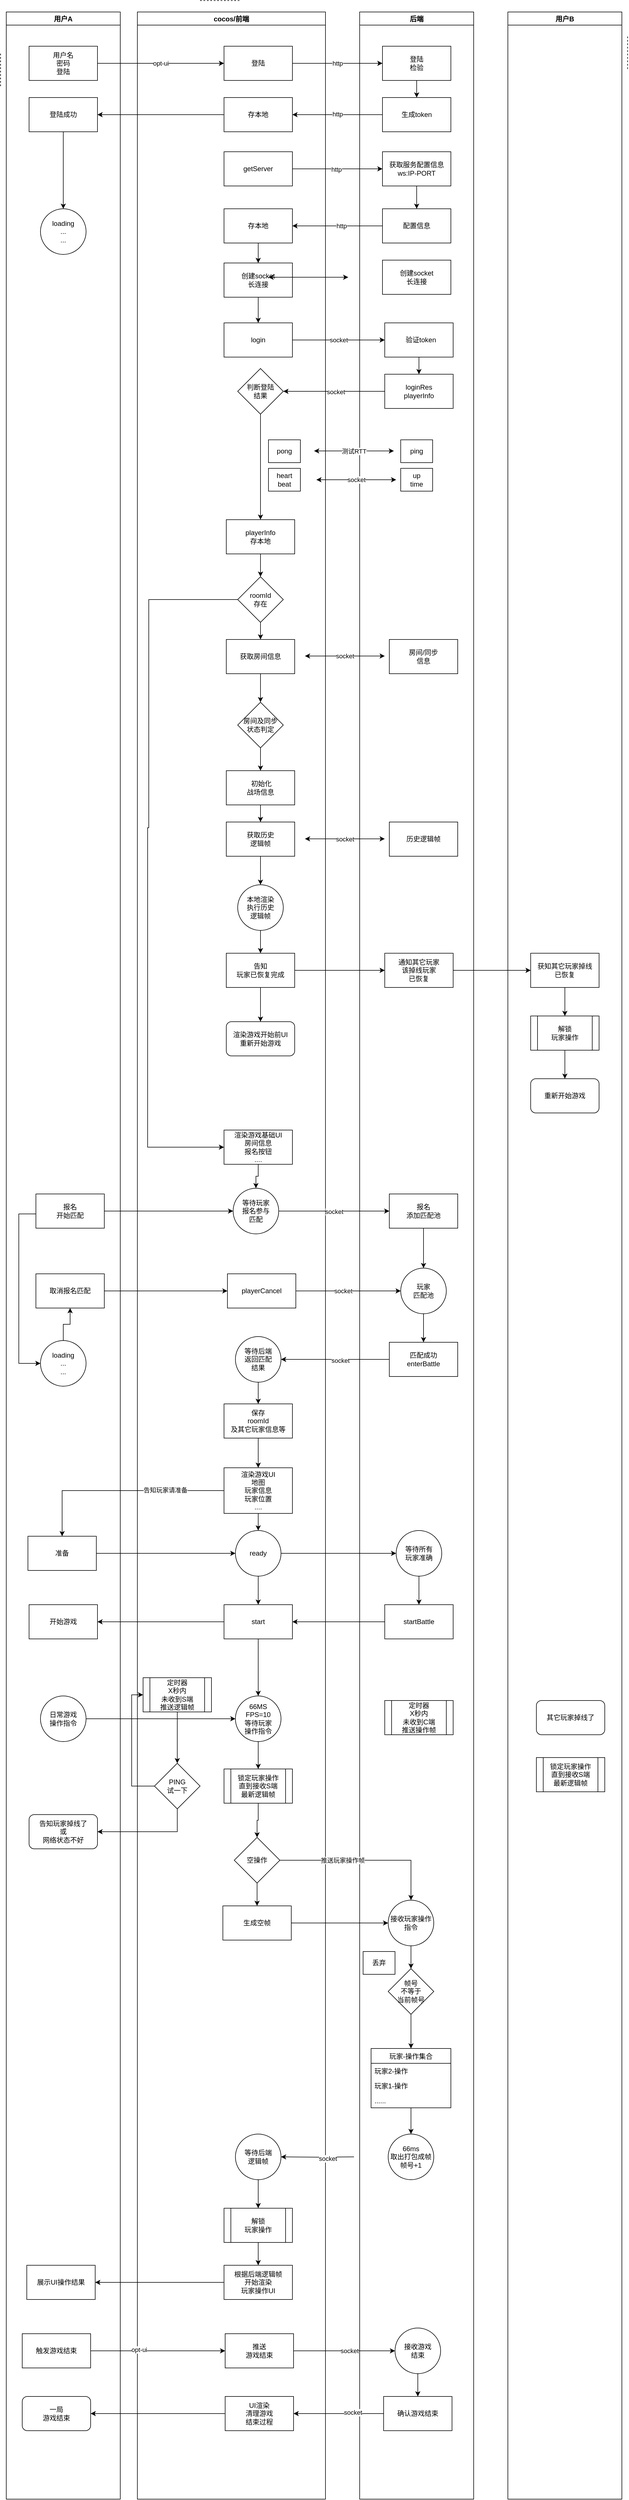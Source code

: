 <mxfile version="14.7.0" type="github">
  <diagram id="8QU5NE9KTFitOdIOCqZJ" name="Page-1">
    <mxGraphModel dx="1426" dy="704" grid="1" gridSize="10" guides="1" tooltips="1" connect="1" arrows="1" fold="1" page="1" pageScale="1" pageWidth="827" pageHeight="1169" math="0" shadow="0">
      <root>
        <mxCell id="0" />
        <mxCell id="1" parent="0" />
        <mxCell id="fGajkBScvO4oU9Z-KqmK-1" value="用户A" style="swimlane;" parent="1" vertex="1">
          <mxGeometry x="90" y="60" width="200" height="4360" as="geometry" />
        </mxCell>
        <mxCell id="fGajkBScvO4oU9Z-KqmK-4" value="用户名&lt;br&gt;密码&lt;br&gt;登陆" style="rounded=0;whiteSpace=wrap;html=1;" parent="fGajkBScvO4oU9Z-KqmK-1" vertex="1">
          <mxGeometry x="40" y="60" width="120" height="60" as="geometry" />
        </mxCell>
        <mxCell id="fGajkBScvO4oU9Z-KqmK-60" style="edgeStyle=orthogonalEdgeStyle;rounded=0;orthogonalLoop=1;jettySize=auto;html=1;entryX=0.5;entryY=0;entryDx=0;entryDy=0;" parent="fGajkBScvO4oU9Z-KqmK-1" source="fGajkBScvO4oU9Z-KqmK-13" target="fGajkBScvO4oU9Z-KqmK-59" edge="1">
          <mxGeometry relative="1" as="geometry" />
        </mxCell>
        <mxCell id="fGajkBScvO4oU9Z-KqmK-13" value="登陆成功" style="rounded=0;whiteSpace=wrap;html=1;" parent="fGajkBScvO4oU9Z-KqmK-1" vertex="1">
          <mxGeometry x="40" y="150" width="120" height="60" as="geometry" />
        </mxCell>
        <mxCell id="-j769H0zRMGYNG9kzOUK-44" style="edgeStyle=orthogonalEdgeStyle;rounded=0;orthogonalLoop=1;jettySize=auto;html=1;" parent="fGajkBScvO4oU9Z-KqmK-1" source="fGajkBScvO4oU9Z-KqmK-32" target="-j769H0zRMGYNG9kzOUK-43" edge="1">
          <mxGeometry relative="1" as="geometry">
            <Array as="points">
              <mxPoint x="22" y="2107" />
              <mxPoint x="22" y="2369" />
            </Array>
          </mxGeometry>
        </mxCell>
        <mxCell id="fGajkBScvO4oU9Z-KqmK-32" value="报名&lt;br&gt;开始匹配" style="rounded=0;whiteSpace=wrap;html=1;" parent="fGajkBScvO4oU9Z-KqmK-1" vertex="1">
          <mxGeometry x="52" y="2072" width="120" height="60" as="geometry" />
        </mxCell>
        <mxCell id="fGajkBScvO4oU9Z-KqmK-43" value="日常游戏&lt;br&gt;操作指令" style="ellipse;whiteSpace=wrap;html=1;aspect=fixed;" parent="fGajkBScvO4oU9Z-KqmK-1" vertex="1">
          <mxGeometry x="60" y="2952" width="80" height="80" as="geometry" />
        </mxCell>
        <mxCell id="fGajkBScvO4oU9Z-KqmK-50" value="触发游戏结束" style="rounded=0;whiteSpace=wrap;html=1;" parent="fGajkBScvO4oU9Z-KqmK-1" vertex="1">
          <mxGeometry x="28" y="4070" width="120" height="60" as="geometry" />
        </mxCell>
        <mxCell id="fGajkBScvO4oU9Z-KqmK-59" value="loading&lt;br&gt;...&lt;br&gt;..." style="ellipse;whiteSpace=wrap;html=1;aspect=fixed;" parent="fGajkBScvO4oU9Z-KqmK-1" vertex="1">
          <mxGeometry x="60" y="345" width="80" height="80" as="geometry" />
        </mxCell>
        <mxCell id="fGajkBScvO4oU9Z-KqmK-70" value="展示UI操作结果" style="rounded=0;whiteSpace=wrap;html=1;" parent="fGajkBScvO4oU9Z-KqmK-1" vertex="1">
          <mxGeometry x="36" y="3950" width="120" height="60" as="geometry" />
        </mxCell>
        <mxCell id="fGajkBScvO4oU9Z-KqmK-79" value="一局&lt;br&gt;游戏结束" style="rounded=1;whiteSpace=wrap;html=1;" parent="fGajkBScvO4oU9Z-KqmK-1" vertex="1">
          <mxGeometry x="28" y="4180" width="120" height="60" as="geometry" />
        </mxCell>
        <mxCell id="-j769H0zRMGYNG9kzOUK-33" value="取消报名匹配" style="rounded=0;whiteSpace=wrap;html=1;" parent="fGajkBScvO4oU9Z-KqmK-1" vertex="1">
          <mxGeometry x="52" y="2212" width="120" height="60" as="geometry" />
        </mxCell>
        <mxCell id="Sno_3FDuC9euJfznuB0p-22" style="edgeStyle=orthogonalEdgeStyle;rounded=0;orthogonalLoop=1;jettySize=auto;html=1;entryX=0.5;entryY=1;entryDx=0;entryDy=0;" edge="1" parent="fGajkBScvO4oU9Z-KqmK-1" source="-j769H0zRMGYNG9kzOUK-43" target="-j769H0zRMGYNG9kzOUK-33">
          <mxGeometry relative="1" as="geometry" />
        </mxCell>
        <mxCell id="-j769H0zRMGYNG9kzOUK-43" value="loading&lt;br&gt;...&lt;br&gt;..." style="ellipse;whiteSpace=wrap;html=1;aspect=fixed;" parent="fGajkBScvO4oU9Z-KqmK-1" vertex="1">
          <mxGeometry x="60" y="2329" width="80" height="80" as="geometry" />
        </mxCell>
        <mxCell id="Sno_3FDuC9euJfznuB0p-10" value="准备" style="rounded=0;whiteSpace=wrap;html=1;" vertex="1" parent="fGajkBScvO4oU9Z-KqmK-1">
          <mxGeometry x="38" y="2672" width="120" height="60" as="geometry" />
        </mxCell>
        <mxCell id="Sno_3FDuC9euJfznuB0p-14" value="开始游戏" style="rounded=0;whiteSpace=wrap;html=1;" vertex="1" parent="fGajkBScvO4oU9Z-KqmK-1">
          <mxGeometry x="40" y="2792" width="120" height="60" as="geometry" />
        </mxCell>
        <mxCell id="Sno_3FDuC9euJfznuB0p-61" value="告知玩家掉线了&lt;br&gt;或&lt;br&gt;网络状态不好" style="rounded=1;whiteSpace=wrap;html=1;" vertex="1" parent="fGajkBScvO4oU9Z-KqmK-1">
          <mxGeometry x="40" y="3160" width="120" height="60" as="geometry" />
        </mxCell>
        <mxCell id="fGajkBScvO4oU9Z-KqmK-2" value="cocos/前端" style="swimlane;" parent="1" vertex="1">
          <mxGeometry x="320" y="60" width="330" height="4360" as="geometry" />
        </mxCell>
        <mxCell id="fGajkBScvO4oU9Z-KqmK-5" value="登陆" style="rounded=0;whiteSpace=wrap;html=1;" parent="fGajkBScvO4oU9Z-KqmK-2" vertex="1">
          <mxGeometry x="152" y="60" width="120" height="60" as="geometry" />
        </mxCell>
        <mxCell id="fGajkBScvO4oU9Z-KqmK-11" value="存本地" style="rounded=0;whiteSpace=wrap;html=1;" parent="fGajkBScvO4oU9Z-KqmK-2" vertex="1">
          <mxGeometry x="152" y="150" width="120" height="60" as="geometry" />
        </mxCell>
        <mxCell id="fGajkBScvO4oU9Z-KqmK-15" value="getServer" style="rounded=0;whiteSpace=wrap;html=1;" parent="fGajkBScvO4oU9Z-KqmK-2" vertex="1">
          <mxGeometry x="152" y="245" width="120" height="60" as="geometry" />
        </mxCell>
        <mxCell id="-j769H0zRMGYNG9kzOUK-64" style="edgeStyle=orthogonalEdgeStyle;rounded=0;orthogonalLoop=1;jettySize=auto;html=1;" parent="fGajkBScvO4oU9Z-KqmK-2" source="fGajkBScvO4oU9Z-KqmK-18" target="-j769H0zRMGYNG9kzOUK-1" edge="1">
          <mxGeometry relative="1" as="geometry" />
        </mxCell>
        <mxCell id="fGajkBScvO4oU9Z-KqmK-18" value="存本地" style="rounded=0;whiteSpace=wrap;html=1;" parent="fGajkBScvO4oU9Z-KqmK-2" vertex="1">
          <mxGeometry x="152" y="345" width="120" height="60" as="geometry" />
        </mxCell>
        <mxCell id="fGajkBScvO4oU9Z-KqmK-22" value="login" style="rounded=0;whiteSpace=wrap;html=1;" parent="fGajkBScvO4oU9Z-KqmK-2" vertex="1">
          <mxGeometry x="152" y="545" width="120" height="60" as="geometry" />
        </mxCell>
        <mxCell id="-j769H0zRMGYNG9kzOUK-69" style="edgeStyle=orthogonalEdgeStyle;rounded=0;orthogonalLoop=1;jettySize=auto;html=1;entryX=0.5;entryY=0;entryDx=0;entryDy=0;" parent="fGajkBScvO4oU9Z-KqmK-2" source="fGajkBScvO4oU9Z-KqmK-24" target="-j769H0zRMGYNG9kzOUK-68" edge="1">
          <mxGeometry relative="1" as="geometry" />
        </mxCell>
        <mxCell id="fGajkBScvO4oU9Z-KqmK-24" value="渲染游戏基础UI&lt;br&gt;房间信息&lt;br&gt;报名按钮&lt;br&gt;...." style="rounded=0;whiteSpace=wrap;html=1;" parent="fGajkBScvO4oU9Z-KqmK-2" vertex="1">
          <mxGeometry x="152" y="1960" width="120" height="60" as="geometry" />
        </mxCell>
        <mxCell id="-j769H0zRMGYNG9kzOUK-72" style="edgeStyle=orthogonalEdgeStyle;rounded=0;orthogonalLoop=1;jettySize=auto;html=1;entryX=0.5;entryY=0;entryDx=0;entryDy=0;" parent="fGajkBScvO4oU9Z-KqmK-2" source="fGajkBScvO4oU9Z-KqmK-38" target="-j769H0zRMGYNG9kzOUK-71" edge="1">
          <mxGeometry relative="1" as="geometry" />
        </mxCell>
        <mxCell id="fGajkBScvO4oU9Z-KqmK-38" value="等待后端&lt;br&gt;返回匹配&lt;br&gt;结果" style="ellipse;whiteSpace=wrap;html=1;aspect=fixed;" parent="fGajkBScvO4oU9Z-KqmK-2" vertex="1">
          <mxGeometry x="172" y="2322" width="80" height="80" as="geometry" />
        </mxCell>
        <mxCell id="6pCZh5-W6IdHgqrbszZI-13" style="edgeStyle=orthogonalEdgeStyle;rounded=0;orthogonalLoop=1;jettySize=auto;html=1;entryX=0.5;entryY=0;entryDx=0;entryDy=0;" parent="fGajkBScvO4oU9Z-KqmK-2" source="fGajkBScvO4oU9Z-KqmK-40" target="6pCZh5-W6IdHgqrbszZI-3" edge="1">
          <mxGeometry relative="1" as="geometry" />
        </mxCell>
        <mxCell id="fGajkBScvO4oU9Z-KqmK-40" value="渲染游戏UI&lt;br&gt;地图&lt;br&gt;玩家信息&lt;br&gt;玩家位置&lt;br&gt;...." style="rounded=0;whiteSpace=wrap;html=1;" parent="fGajkBScvO4oU9Z-KqmK-2" vertex="1">
          <mxGeometry x="152" y="2552" width="120" height="80" as="geometry" />
        </mxCell>
        <mxCell id="Sno_3FDuC9euJfznuB0p-30" style="edgeStyle=orthogonalEdgeStyle;rounded=0;orthogonalLoop=1;jettySize=auto;html=1;entryX=0.5;entryY=0;entryDx=0;entryDy=0;" edge="1" parent="fGajkBScvO4oU9Z-KqmK-2" source="fGajkBScvO4oU9Z-KqmK-47" target="Sno_3FDuC9euJfznuB0p-29">
          <mxGeometry relative="1" as="geometry" />
        </mxCell>
        <mxCell id="fGajkBScvO4oU9Z-KqmK-47" value="等待后端&lt;br&gt;逻辑帧" style="ellipse;whiteSpace=wrap;html=1;aspect=fixed;" parent="fGajkBScvO4oU9Z-KqmK-2" vertex="1">
          <mxGeometry x="172" y="3720" width="80" height="80" as="geometry" />
        </mxCell>
        <mxCell id="fGajkBScvO4oU9Z-KqmK-49" value="根据后端逻辑帧&lt;br&gt;开始渲染&lt;br&gt;玩家操作UI" style="rounded=0;whiteSpace=wrap;html=1;" parent="fGajkBScvO4oU9Z-KqmK-2" vertex="1">
          <mxGeometry x="152" y="3950" width="120" height="60" as="geometry" />
        </mxCell>
        <mxCell id="fGajkBScvO4oU9Z-KqmK-55" value="UI渲染&lt;br&gt;清理游戏&lt;br&gt;结束过程" style="rounded=0;whiteSpace=wrap;html=1;" parent="fGajkBScvO4oU9Z-KqmK-2" vertex="1">
          <mxGeometry x="154" y="4180" width="120" height="60" as="geometry" />
        </mxCell>
        <mxCell id="fGajkBScvO4oU9Z-KqmK-74" value="推送&lt;br&gt;游戏结束" style="rounded=0;whiteSpace=wrap;html=1;" parent="fGajkBScvO4oU9Z-KqmK-2" vertex="1">
          <mxGeometry x="154" y="4070" width="120" height="60" as="geometry" />
        </mxCell>
        <mxCell id="-j769H0zRMGYNG9kzOUK-65" style="edgeStyle=orthogonalEdgeStyle;rounded=0;orthogonalLoop=1;jettySize=auto;html=1;entryX=0.5;entryY=0;entryDx=0;entryDy=0;" parent="fGajkBScvO4oU9Z-KqmK-2" source="-j769H0zRMGYNG9kzOUK-1" target="fGajkBScvO4oU9Z-KqmK-22" edge="1">
          <mxGeometry relative="1" as="geometry" />
        </mxCell>
        <mxCell id="-j769H0zRMGYNG9kzOUK-1" value="创建socket&lt;br&gt;长连接" style="rounded=0;whiteSpace=wrap;html=1;" parent="fGajkBScvO4oU9Z-KqmK-2" vertex="1">
          <mxGeometry x="152" y="440" width="120" height="60" as="geometry" />
        </mxCell>
        <mxCell id="W625Gkra-pkz5VeMZ-dp-4" style="edgeStyle=orthogonalEdgeStyle;rounded=0;orthogonalLoop=1;jettySize=auto;html=1;entryX=0.5;entryY=0;entryDx=0;entryDy=0;" parent="fGajkBScvO4oU9Z-KqmK-2" source="-j769H0zRMGYNG9kzOUK-16" target="W625Gkra-pkz5VeMZ-dp-1" edge="1">
          <mxGeometry relative="1" as="geometry" />
        </mxCell>
        <mxCell id="Sno_3FDuC9euJfznuB0p-6" style="edgeStyle=orthogonalEdgeStyle;rounded=0;orthogonalLoop=1;jettySize=auto;html=1;entryX=0;entryY=0.5;entryDx=0;entryDy=0;" edge="1" parent="fGajkBScvO4oU9Z-KqmK-2" source="-j769H0zRMGYNG9kzOUK-16" target="fGajkBScvO4oU9Z-KqmK-24">
          <mxGeometry relative="1" as="geometry">
            <Array as="points">
              <mxPoint x="20" y="1030" />
              <mxPoint x="20" y="1430" />
              <mxPoint x="18" y="1430" />
              <mxPoint x="18" y="1990" />
            </Array>
          </mxGeometry>
        </mxCell>
        <mxCell id="-j769H0zRMGYNG9kzOUK-16" value="roomId&lt;br&gt;存在" style="rhombus;whiteSpace=wrap;html=1;" parent="fGajkBScvO4oU9Z-KqmK-2" vertex="1">
          <mxGeometry x="176" y="990" width="80" height="80" as="geometry" />
        </mxCell>
        <mxCell id="-j769H0zRMGYNG9kzOUK-47" value="playerCancel" style="rounded=0;whiteSpace=wrap;html=1;" parent="fGajkBScvO4oU9Z-KqmK-2" vertex="1">
          <mxGeometry x="158" y="2212" width="120" height="60" as="geometry" />
        </mxCell>
        <mxCell id="Sno_3FDuC9euJfznuB0p-27" style="edgeStyle=orthogonalEdgeStyle;rounded=0;orthogonalLoop=1;jettySize=auto;html=1;" edge="1" parent="fGajkBScvO4oU9Z-KqmK-2" source="-j769H0zRMGYNG9kzOUK-57" target="Sno_3FDuC9euJfznuB0p-26">
          <mxGeometry relative="1" as="geometry" />
        </mxCell>
        <mxCell id="-j769H0zRMGYNG9kzOUK-57" value="66MS&lt;br&gt;FPS=10&lt;br&gt;等待玩家&lt;br&gt;操作指令" style="ellipse;whiteSpace=wrap;html=1;aspect=fixed;" parent="fGajkBScvO4oU9Z-KqmK-2" vertex="1">
          <mxGeometry x="172" y="2952" width="80" height="80" as="geometry" />
        </mxCell>
        <mxCell id="6pCZh5-W6IdHgqrbszZI-18" style="edgeStyle=orthogonalEdgeStyle;rounded=0;orthogonalLoop=1;jettySize=auto;html=1;entryX=0.5;entryY=0;entryDx=0;entryDy=0;" parent="fGajkBScvO4oU9Z-KqmK-2" source="-j769H0zRMGYNG9kzOUK-60" target="6pCZh5-W6IdHgqrbszZI-15" edge="1">
          <mxGeometry relative="1" as="geometry" />
        </mxCell>
        <mxCell id="-j769H0zRMGYNG9kzOUK-60" value="空操作" style="rhombus;whiteSpace=wrap;html=1;" parent="fGajkBScvO4oU9Z-KqmK-2" vertex="1">
          <mxGeometry x="170" y="3200" width="80" height="80" as="geometry" />
        </mxCell>
        <mxCell id="-j769H0zRMGYNG9kzOUK-68" value="等待玩家&lt;br&gt;报名参与&lt;br&gt;匹配" style="ellipse;whiteSpace=wrap;html=1;aspect=fixed;" parent="fGajkBScvO4oU9Z-KqmK-2" vertex="1">
          <mxGeometry x="168" y="2062" width="80" height="80" as="geometry" />
        </mxCell>
        <mxCell id="-j769H0zRMGYNG9kzOUK-73" style="edgeStyle=orthogonalEdgeStyle;rounded=0;orthogonalLoop=1;jettySize=auto;html=1;entryX=0.5;entryY=0;entryDx=0;entryDy=0;" parent="fGajkBScvO4oU9Z-KqmK-2" source="-j769H0zRMGYNG9kzOUK-71" target="fGajkBScvO4oU9Z-KqmK-40" edge="1">
          <mxGeometry relative="1" as="geometry" />
        </mxCell>
        <mxCell id="-j769H0zRMGYNG9kzOUK-71" value="保存&lt;br&gt;roomId&lt;br&gt;及其它玩家信息等" style="rounded=0;whiteSpace=wrap;html=1;" parent="fGajkBScvO4oU9Z-KqmK-2" vertex="1">
          <mxGeometry x="152" y="2440" width="120" height="60" as="geometry" />
        </mxCell>
        <mxCell id="-j769H0zRMGYNG9kzOUK-79" value="pong" style="rounded=0;whiteSpace=wrap;html=1;" parent="fGajkBScvO4oU9Z-KqmK-2" vertex="1">
          <mxGeometry x="230" y="750" width="56" height="40" as="geometry" />
        </mxCell>
        <mxCell id="6pCZh5-W6IdHgqrbszZI-12" style="edgeStyle=orthogonalEdgeStyle;rounded=0;orthogonalLoop=1;jettySize=auto;html=1;" parent="fGajkBScvO4oU9Z-KqmK-2" source="6pCZh5-W6IdHgqrbszZI-3" target="6pCZh5-W6IdHgqrbszZI-9" edge="1">
          <mxGeometry relative="1" as="geometry" />
        </mxCell>
        <mxCell id="6pCZh5-W6IdHgqrbszZI-3" value="ready" style="ellipse;whiteSpace=wrap;html=1;aspect=fixed;" parent="fGajkBScvO4oU9Z-KqmK-2" vertex="1">
          <mxGeometry x="172" y="2662" width="80" height="80" as="geometry" />
        </mxCell>
        <mxCell id="6pCZh5-W6IdHgqrbszZI-11" style="edgeStyle=orthogonalEdgeStyle;rounded=0;orthogonalLoop=1;jettySize=auto;html=1;" parent="fGajkBScvO4oU9Z-KqmK-2" source="6pCZh5-W6IdHgqrbszZI-9" target="-j769H0zRMGYNG9kzOUK-57" edge="1">
          <mxGeometry relative="1" as="geometry" />
        </mxCell>
        <mxCell id="6pCZh5-W6IdHgqrbszZI-9" value="start" style="rounded=0;whiteSpace=wrap;html=1;" parent="fGajkBScvO4oU9Z-KqmK-2" vertex="1">
          <mxGeometry x="152" y="2792" width="120" height="60" as="geometry" />
        </mxCell>
        <mxCell id="6pCZh5-W6IdHgqrbszZI-15" value="生成空帧" style="rounded=0;whiteSpace=wrap;html=1;" parent="fGajkBScvO4oU9Z-KqmK-2" vertex="1">
          <mxGeometry x="150" y="3320" width="120" height="60" as="geometry" />
        </mxCell>
        <mxCell id="1LP57BGd8HRHrdq-bNOX-1" value="heart&lt;br&gt;beat" style="rounded=0;whiteSpace=wrap;html=1;" parent="fGajkBScvO4oU9Z-KqmK-2" vertex="1">
          <mxGeometry x="230" y="800" width="56" height="40" as="geometry" />
        </mxCell>
        <mxCell id="1LP57BGd8HRHrdq-bNOX-9" style="edgeStyle=orthogonalEdgeStyle;rounded=0;orthogonalLoop=1;jettySize=auto;html=1;entryX=0.5;entryY=0;entryDx=0;entryDy=0;" parent="fGajkBScvO4oU9Z-KqmK-2" source="1LP57BGd8HRHrdq-bNOX-4" target="-j769H0zRMGYNG9kzOUK-16" edge="1">
          <mxGeometry relative="1" as="geometry" />
        </mxCell>
        <mxCell id="1LP57BGd8HRHrdq-bNOX-4" value="playerInfo&lt;br&gt;存本地" style="rounded=0;whiteSpace=wrap;html=1;" parent="fGajkBScvO4oU9Z-KqmK-2" vertex="1">
          <mxGeometry x="156" y="890" width="120" height="60" as="geometry" />
        </mxCell>
        <mxCell id="Sno_3FDuC9euJfznuB0p-8" style="edgeStyle=orthogonalEdgeStyle;rounded=0;orthogonalLoop=1;jettySize=auto;html=1;entryX=0.5;entryY=0;entryDx=0;entryDy=0;" edge="1" parent="fGajkBScvO4oU9Z-KqmK-2" source="W625Gkra-pkz5VeMZ-dp-1" target="Sno_3FDuC9euJfznuB0p-7">
          <mxGeometry relative="1" as="geometry" />
        </mxCell>
        <mxCell id="W625Gkra-pkz5VeMZ-dp-1" value="获取房间信息" style="rounded=0;whiteSpace=wrap;html=1;" parent="fGajkBScvO4oU9Z-KqmK-2" vertex="1">
          <mxGeometry x="156" y="1100" width="120" height="60" as="geometry" />
        </mxCell>
        <mxCell id="W625Gkra-pkz5VeMZ-dp-15" style="edgeStyle=orthogonalEdgeStyle;rounded=0;orthogonalLoop=1;jettySize=auto;html=1;entryX=0.5;entryY=0;entryDx=0;entryDy=0;" parent="fGajkBScvO4oU9Z-KqmK-2" source="W625Gkra-pkz5VeMZ-dp-3" target="W625Gkra-pkz5VeMZ-dp-5" edge="1">
          <mxGeometry relative="1" as="geometry" />
        </mxCell>
        <mxCell id="W625Gkra-pkz5VeMZ-dp-3" value="&amp;nbsp;初始化&lt;br&gt;战场信息" style="rounded=0;whiteSpace=wrap;html=1;" parent="fGajkBScvO4oU9Z-KqmK-2" vertex="1">
          <mxGeometry x="156" y="1330" width="120" height="60" as="geometry" />
        </mxCell>
        <mxCell id="W625Gkra-pkz5VeMZ-dp-16" style="edgeStyle=orthogonalEdgeStyle;rounded=0;orthogonalLoop=1;jettySize=auto;html=1;entryX=0.5;entryY=0;entryDx=0;entryDy=0;" parent="fGajkBScvO4oU9Z-KqmK-2" source="W625Gkra-pkz5VeMZ-dp-5" target="W625Gkra-pkz5VeMZ-dp-7" edge="1">
          <mxGeometry relative="1" as="geometry" />
        </mxCell>
        <mxCell id="W625Gkra-pkz5VeMZ-dp-5" value="获取历史&lt;br&gt;逻辑帧" style="rounded=0;whiteSpace=wrap;html=1;" parent="fGajkBScvO4oU9Z-KqmK-2" vertex="1">
          <mxGeometry x="156" y="1420" width="120" height="60" as="geometry" />
        </mxCell>
        <mxCell id="W625Gkra-pkz5VeMZ-dp-17" style="edgeStyle=orthogonalEdgeStyle;rounded=0;orthogonalLoop=1;jettySize=auto;html=1;entryX=0.5;entryY=0;entryDx=0;entryDy=0;" parent="fGajkBScvO4oU9Z-KqmK-2" source="W625Gkra-pkz5VeMZ-dp-7" target="W625Gkra-pkz5VeMZ-dp-8" edge="1">
          <mxGeometry relative="1" as="geometry" />
        </mxCell>
        <mxCell id="W625Gkra-pkz5VeMZ-dp-7" value="本地渲染&lt;br&gt;执行历史&lt;br&gt;逻辑帧" style="ellipse;whiteSpace=wrap;html=1;aspect=fixed;" parent="fGajkBScvO4oU9Z-KqmK-2" vertex="1">
          <mxGeometry x="176" y="1530" width="80" height="80" as="geometry" />
        </mxCell>
        <mxCell id="Sno_3FDuC9euJfznuB0p-18" style="edgeStyle=orthogonalEdgeStyle;rounded=0;orthogonalLoop=1;jettySize=auto;html=1;" edge="1" parent="fGajkBScvO4oU9Z-KqmK-2" source="W625Gkra-pkz5VeMZ-dp-8" target="Sno_3FDuC9euJfznuB0p-17">
          <mxGeometry relative="1" as="geometry" />
        </mxCell>
        <mxCell id="W625Gkra-pkz5VeMZ-dp-8" value="告知&lt;br&gt;玩家已恢复完成" style="rounded=0;whiteSpace=wrap;html=1;" parent="fGajkBScvO4oU9Z-KqmK-2" vertex="1">
          <mxGeometry x="156" y="1650" width="120" height="60" as="geometry" />
        </mxCell>
        <mxCell id="Sno_3FDuC9euJfznuB0p-3" style="edgeStyle=orthogonalEdgeStyle;rounded=0;orthogonalLoop=1;jettySize=auto;html=1;" edge="1" parent="fGajkBScvO4oU9Z-KqmK-2" source="Sno_3FDuC9euJfznuB0p-2" target="1LP57BGd8HRHrdq-bNOX-4">
          <mxGeometry relative="1" as="geometry" />
        </mxCell>
        <mxCell id="Sno_3FDuC9euJfznuB0p-2" value="判断登陆&lt;br&gt;结果" style="rhombus;whiteSpace=wrap;html=1;" vertex="1" parent="fGajkBScvO4oU9Z-KqmK-2">
          <mxGeometry x="176" y="625" width="80" height="80" as="geometry" />
        </mxCell>
        <mxCell id="Sno_3FDuC9euJfznuB0p-9" style="edgeStyle=orthogonalEdgeStyle;rounded=0;orthogonalLoop=1;jettySize=auto;html=1;entryX=0.5;entryY=0;entryDx=0;entryDy=0;" edge="1" parent="fGajkBScvO4oU9Z-KqmK-2" source="Sno_3FDuC9euJfznuB0p-7" target="W625Gkra-pkz5VeMZ-dp-3">
          <mxGeometry relative="1" as="geometry" />
        </mxCell>
        <mxCell id="Sno_3FDuC9euJfznuB0p-7" value="房间及同步&lt;br&gt;状态判定" style="rhombus;whiteSpace=wrap;html=1;" vertex="1" parent="fGajkBScvO4oU9Z-KqmK-2">
          <mxGeometry x="176" y="1210" width="80" height="80" as="geometry" />
        </mxCell>
        <mxCell id="Sno_3FDuC9euJfznuB0p-17" value="渲染游戏开始前UI&lt;br&gt;重新开始游戏" style="rounded=1;whiteSpace=wrap;html=1;" vertex="1" parent="fGajkBScvO4oU9Z-KqmK-2">
          <mxGeometry x="156" y="1770" width="120" height="60" as="geometry" />
        </mxCell>
        <mxCell id="Sno_3FDuC9euJfznuB0p-28" style="edgeStyle=orthogonalEdgeStyle;rounded=0;orthogonalLoop=1;jettySize=auto;html=1;" edge="1" parent="fGajkBScvO4oU9Z-KqmK-2" source="Sno_3FDuC9euJfznuB0p-26" target="-j769H0zRMGYNG9kzOUK-60">
          <mxGeometry relative="1" as="geometry" />
        </mxCell>
        <mxCell id="Sno_3FDuC9euJfznuB0p-26" value="锁定玩家操作&lt;br&gt;直到接收S端&lt;br&gt;最新逻辑帧" style="shape=process;whiteSpace=wrap;html=1;backgroundOutline=1;" vertex="1" parent="fGajkBScvO4oU9Z-KqmK-2">
          <mxGeometry x="152" y="3080" width="120" height="60" as="geometry" />
        </mxCell>
        <mxCell id="Sno_3FDuC9euJfznuB0p-31" style="edgeStyle=orthogonalEdgeStyle;rounded=0;orthogonalLoop=1;jettySize=auto;html=1;entryX=0.5;entryY=0;entryDx=0;entryDy=0;" edge="1" parent="fGajkBScvO4oU9Z-KqmK-2" source="Sno_3FDuC9euJfznuB0p-29" target="fGajkBScvO4oU9Z-KqmK-49">
          <mxGeometry relative="1" as="geometry" />
        </mxCell>
        <mxCell id="Sno_3FDuC9euJfznuB0p-29" value="解锁&lt;br&gt;玩家操作" style="shape=process;whiteSpace=wrap;html=1;backgroundOutline=1;" vertex="1" parent="fGajkBScvO4oU9Z-KqmK-2">
          <mxGeometry x="152" y="3850" width="120" height="60" as="geometry" />
        </mxCell>
        <mxCell id="Sno_3FDuC9euJfznuB0p-60" style="edgeStyle=orthogonalEdgeStyle;rounded=0;orthogonalLoop=1;jettySize=auto;html=1;entryX=0.5;entryY=0;entryDx=0;entryDy=0;" edge="1" parent="fGajkBScvO4oU9Z-KqmK-2" source="Sno_3FDuC9euJfznuB0p-57" target="Sno_3FDuC9euJfznuB0p-59">
          <mxGeometry relative="1" as="geometry" />
        </mxCell>
        <mxCell id="Sno_3FDuC9euJfznuB0p-57" value="定时器&lt;br&gt;X秒内&lt;br&gt;未收到S端&lt;br&gt;推送逻辑帧" style="shape=process;whiteSpace=wrap;html=1;backgroundOutline=1;" vertex="1" parent="fGajkBScvO4oU9Z-KqmK-2">
          <mxGeometry x="10" y="2920" width="120" height="60" as="geometry" />
        </mxCell>
        <mxCell id="Sno_3FDuC9euJfznuB0p-62" style="edgeStyle=orthogonalEdgeStyle;rounded=0;orthogonalLoop=1;jettySize=auto;html=1;exitX=0;exitY=0.5;exitDx=0;exitDy=0;entryX=0;entryY=0.5;entryDx=0;entryDy=0;" edge="1" parent="fGajkBScvO4oU9Z-KqmK-2" source="Sno_3FDuC9euJfznuB0p-59" target="Sno_3FDuC9euJfznuB0p-57">
          <mxGeometry relative="1" as="geometry" />
        </mxCell>
        <mxCell id="Sno_3FDuC9euJfznuB0p-59" value="&lt;span&gt;PING&lt;/span&gt;&lt;br&gt;&lt;span&gt;试一下&lt;/span&gt;" style="rhombus;whiteSpace=wrap;html=1;" vertex="1" parent="fGajkBScvO4oU9Z-KqmK-2">
          <mxGeometry x="30" y="3070" width="80" height="80" as="geometry" />
        </mxCell>
        <mxCell id="fGajkBScvO4oU9Z-KqmK-3" value="后端" style="swimlane;" parent="1" vertex="1">
          <mxGeometry x="710" y="60" width="200" height="4360" as="geometry" />
        </mxCell>
        <mxCell id="-j769H0zRMGYNG9kzOUK-31" style="edgeStyle=orthogonalEdgeStyle;rounded=0;orthogonalLoop=1;jettySize=auto;html=1;" parent="fGajkBScvO4oU9Z-KqmK-3" source="fGajkBScvO4oU9Z-KqmK-6" target="fGajkBScvO4oU9Z-KqmK-10" edge="1">
          <mxGeometry relative="1" as="geometry" />
        </mxCell>
        <mxCell id="fGajkBScvO4oU9Z-KqmK-6" value="登陆&lt;br&gt;检验" style="rounded=0;whiteSpace=wrap;html=1;" parent="fGajkBScvO4oU9Z-KqmK-3" vertex="1">
          <mxGeometry x="40" y="60" width="120" height="60" as="geometry" />
        </mxCell>
        <mxCell id="fGajkBScvO4oU9Z-KqmK-10" value="生成token" style="rounded=0;whiteSpace=wrap;html=1;" parent="fGajkBScvO4oU9Z-KqmK-3" vertex="1">
          <mxGeometry x="40" y="150" width="120" height="60" as="geometry" />
        </mxCell>
        <mxCell id="-j769H0zRMGYNG9kzOUK-63" style="edgeStyle=orthogonalEdgeStyle;rounded=0;orthogonalLoop=1;jettySize=auto;html=1;" parent="fGajkBScvO4oU9Z-KqmK-3" source="fGajkBScvO4oU9Z-KqmK-16" target="fGajkBScvO4oU9Z-KqmK-19" edge="1">
          <mxGeometry relative="1" as="geometry" />
        </mxCell>
        <mxCell id="fGajkBScvO4oU9Z-KqmK-16" value="获取服务配置信息&lt;br&gt;ws:IP-PORT" style="rounded=0;whiteSpace=wrap;html=1;" parent="fGajkBScvO4oU9Z-KqmK-3" vertex="1">
          <mxGeometry x="40" y="245" width="120" height="60" as="geometry" />
        </mxCell>
        <mxCell id="fGajkBScvO4oU9Z-KqmK-19" value="配置信息" style="rounded=0;whiteSpace=wrap;html=1;" parent="fGajkBScvO4oU9Z-KqmK-3" vertex="1">
          <mxGeometry x="40" y="345" width="120" height="60" as="geometry" />
        </mxCell>
        <mxCell id="-j769H0zRMGYNG9kzOUK-9" style="edgeStyle=orthogonalEdgeStyle;rounded=0;orthogonalLoop=1;jettySize=auto;html=1;entryX=0.5;entryY=0;entryDx=0;entryDy=0;" parent="fGajkBScvO4oU9Z-KqmK-3" source="fGajkBScvO4oU9Z-KqmK-23" target="-j769H0zRMGYNG9kzOUK-7" edge="1">
          <mxGeometry relative="1" as="geometry" />
        </mxCell>
        <mxCell id="fGajkBScvO4oU9Z-KqmK-23" value="&amp;nbsp; 验证token" style="rounded=0;whiteSpace=wrap;html=1;" parent="fGajkBScvO4oU9Z-KqmK-3" vertex="1">
          <mxGeometry x="44" y="545" width="120" height="60" as="geometry" />
        </mxCell>
        <mxCell id="fGajkBScvO4oU9Z-KqmK-35" value="socket" style="edgeStyle=orthogonalEdgeStyle;rounded=0;orthogonalLoop=1;jettySize=auto;html=1;entryX=0;entryY=0.5;entryDx=0;entryDy=0;exitX=1;exitY=0.5;exitDx=0;exitDy=0;" parent="fGajkBScvO4oU9Z-KqmK-3" source="-j769H0zRMGYNG9kzOUK-68" edge="1">
          <mxGeometry relative="1" as="geometry">
            <mxPoint x="-88" y="2102" as="sourcePoint" />
            <mxPoint x="52" y="2102" as="targetPoint" />
          </mxGeometry>
        </mxCell>
        <mxCell id="fGajkBScvO4oU9Z-KqmK-61" style="edgeStyle=orthogonalEdgeStyle;rounded=0;orthogonalLoop=1;jettySize=auto;html=1;" parent="fGajkBScvO4oU9Z-KqmK-3" source="fGajkBScvO4oU9Z-KqmK-36" target="fGajkBScvO4oU9Z-KqmK-37" edge="1">
          <mxGeometry relative="1" as="geometry" />
        </mxCell>
        <mxCell id="fGajkBScvO4oU9Z-KqmK-36" value="报名&lt;br&gt;添加匹配池" style="rounded=0;whiteSpace=wrap;html=1;" parent="fGajkBScvO4oU9Z-KqmK-3" vertex="1">
          <mxGeometry x="52" y="2072" width="120" height="60" as="geometry" />
        </mxCell>
        <mxCell id="fGajkBScvO4oU9Z-KqmK-62" style="edgeStyle=orthogonalEdgeStyle;rounded=0;orthogonalLoop=1;jettySize=auto;html=1;" parent="fGajkBScvO4oU9Z-KqmK-3" source="fGajkBScvO4oU9Z-KqmK-37" target="fGajkBScvO4oU9Z-KqmK-39" edge="1">
          <mxGeometry relative="1" as="geometry" />
        </mxCell>
        <mxCell id="fGajkBScvO4oU9Z-KqmK-37" value="玩家&lt;br&gt;匹配池" style="ellipse;whiteSpace=wrap;html=1;aspect=fixed;" parent="fGajkBScvO4oU9Z-KqmK-3" vertex="1">
          <mxGeometry x="72" y="2202" width="80" height="80" as="geometry" />
        </mxCell>
        <mxCell id="fGajkBScvO4oU9Z-KqmK-39" value="匹配成功&lt;br&gt;enterBattle" style="rounded=0;whiteSpace=wrap;html=1;" parent="fGajkBScvO4oU9Z-KqmK-3" vertex="1">
          <mxGeometry x="52" y="2332" width="120" height="60" as="geometry" />
        </mxCell>
        <mxCell id="6pCZh5-W6IdHgqrbszZI-31" style="edgeStyle=orthogonalEdgeStyle;rounded=0;orthogonalLoop=1;jettySize=auto;html=1;entryX=0.5;entryY=0;entryDx=0;entryDy=0;" parent="fGajkBScvO4oU9Z-KqmK-3" source="fGajkBScvO4oU9Z-KqmK-45" target="6pCZh5-W6IdHgqrbszZI-27" edge="1">
          <mxGeometry relative="1" as="geometry" />
        </mxCell>
        <mxCell id="fGajkBScvO4oU9Z-KqmK-45" value="接收玩家操作&lt;br&gt;指令" style="ellipse;whiteSpace=wrap;html=1;aspect=fixed;" parent="fGajkBScvO4oU9Z-KqmK-3" vertex="1">
          <mxGeometry x="50" y="3310" width="80" height="80" as="geometry" />
        </mxCell>
        <mxCell id="fGajkBScvO4oU9Z-KqmK-77" style="edgeStyle=orthogonalEdgeStyle;rounded=0;orthogonalLoop=1;jettySize=auto;html=1;entryX=0.5;entryY=0;entryDx=0;entryDy=0;" parent="fGajkBScvO4oU9Z-KqmK-3" source="fGajkBScvO4oU9Z-KqmK-53" target="fGajkBScvO4oU9Z-KqmK-54" edge="1">
          <mxGeometry relative="1" as="geometry" />
        </mxCell>
        <mxCell id="fGajkBScvO4oU9Z-KqmK-53" value="接收游戏&lt;br&gt;结束" style="ellipse;whiteSpace=wrap;html=1;aspect=fixed;" parent="fGajkBScvO4oU9Z-KqmK-3" vertex="1">
          <mxGeometry x="62" y="4060" width="80" height="80" as="geometry" />
        </mxCell>
        <mxCell id="fGajkBScvO4oU9Z-KqmK-54" value="确认游戏结束" style="rounded=0;whiteSpace=wrap;html=1;" parent="fGajkBScvO4oU9Z-KqmK-3" vertex="1">
          <mxGeometry x="42" y="4180" width="120" height="60" as="geometry" />
        </mxCell>
        <mxCell id="-j769H0zRMGYNG9kzOUK-2" value="创建socket&lt;br&gt;长连接" style="rounded=0;whiteSpace=wrap;html=1;" parent="fGajkBScvO4oU9Z-KqmK-3" vertex="1">
          <mxGeometry x="40" y="435" width="120" height="60" as="geometry" />
        </mxCell>
        <mxCell id="-j769H0zRMGYNG9kzOUK-7" value="loginRes&lt;br&gt;playerInfo" style="rounded=0;whiteSpace=wrap;html=1;" parent="fGajkBScvO4oU9Z-KqmK-3" vertex="1">
          <mxGeometry x="44" y="635" width="120" height="60" as="geometry" />
        </mxCell>
        <mxCell id="-j769H0zRMGYNG9kzOUK-20" value="通知其它玩家&lt;br&gt;该掉线玩家&lt;br&gt;已恢复" style="rounded=0;whiteSpace=wrap;html=1;" parent="fGajkBScvO4oU9Z-KqmK-3" vertex="1">
          <mxGeometry x="44" y="1650" width="120" height="60" as="geometry" />
        </mxCell>
        <mxCell id="-j769H0zRMGYNG9kzOUK-80" value="ping" style="rounded=0;whiteSpace=wrap;html=1;" parent="fGajkBScvO4oU9Z-KqmK-3" vertex="1">
          <mxGeometry x="72" y="750" width="56" height="40" as="geometry" />
        </mxCell>
        <mxCell id="-j769H0zRMGYNG9kzOUK-81" value="测试RTT" style="endArrow=classic;startArrow=classic;html=1;" parent="fGajkBScvO4oU9Z-KqmK-3" edge="1">
          <mxGeometry width="50" height="50" relative="1" as="geometry">
            <mxPoint x="-80" y="769.5" as="sourcePoint" />
            <mxPoint x="60" y="769.5" as="targetPoint" />
          </mxGeometry>
        </mxCell>
        <mxCell id="6pCZh5-W6IdHgqrbszZI-7" style="edgeStyle=orthogonalEdgeStyle;rounded=0;orthogonalLoop=1;jettySize=auto;html=1;" parent="fGajkBScvO4oU9Z-KqmK-3" source="6pCZh5-W6IdHgqrbszZI-4" target="6pCZh5-W6IdHgqrbszZI-5" edge="1">
          <mxGeometry relative="1" as="geometry" />
        </mxCell>
        <mxCell id="6pCZh5-W6IdHgqrbszZI-4" value="等待所有&lt;br&gt;玩家准确" style="ellipse;whiteSpace=wrap;html=1;aspect=fixed;" parent="fGajkBScvO4oU9Z-KqmK-3" vertex="1">
          <mxGeometry x="64" y="2662" width="80" height="80" as="geometry" />
        </mxCell>
        <mxCell id="6pCZh5-W6IdHgqrbszZI-5" value="startBattle" style="rounded=0;whiteSpace=wrap;html=1;" parent="fGajkBScvO4oU9Z-KqmK-3" vertex="1">
          <mxGeometry x="44" y="2792" width="120" height="60" as="geometry" />
        </mxCell>
        <mxCell id="6pCZh5-W6IdHgqrbszZI-26" style="edgeStyle=orthogonalEdgeStyle;rounded=0;orthogonalLoop=1;jettySize=auto;html=1;entryX=0.5;entryY=0;entryDx=0;entryDy=0;" parent="fGajkBScvO4oU9Z-KqmK-3" source="6pCZh5-W6IdHgqrbszZI-20" target="6pCZh5-W6IdHgqrbszZI-25" edge="1">
          <mxGeometry relative="1" as="geometry" />
        </mxCell>
        <mxCell id="6pCZh5-W6IdHgqrbszZI-20" value="玩家-操作集合" style="swimlane;fontStyle=0;childLayout=stackLayout;horizontal=1;startSize=26;fillColor=none;horizontalStack=0;resizeParent=1;resizeParentMax=0;resizeLast=0;collapsible=1;marginBottom=0;" parent="fGajkBScvO4oU9Z-KqmK-3" vertex="1">
          <mxGeometry x="20" y="3570" width="140" height="104" as="geometry" />
        </mxCell>
        <mxCell id="6pCZh5-W6IdHgqrbszZI-21" value="玩家2-操作" style="text;strokeColor=none;fillColor=none;align=left;verticalAlign=top;spacingLeft=4;spacingRight=4;overflow=hidden;rotatable=0;points=[[0,0.5],[1,0.5]];portConstraint=eastwest;" parent="6pCZh5-W6IdHgqrbszZI-20" vertex="1">
          <mxGeometry y="26" width="140" height="26" as="geometry" />
        </mxCell>
        <mxCell id="6pCZh5-W6IdHgqrbszZI-22" value="玩家1-操作" style="text;strokeColor=none;fillColor=none;align=left;verticalAlign=top;spacingLeft=4;spacingRight=4;overflow=hidden;rotatable=0;points=[[0,0.5],[1,0.5]];portConstraint=eastwest;" parent="6pCZh5-W6IdHgqrbszZI-20" vertex="1">
          <mxGeometry y="52" width="140" height="26" as="geometry" />
        </mxCell>
        <mxCell id="6pCZh5-W6IdHgqrbszZI-23" value="......" style="text;strokeColor=none;fillColor=none;align=left;verticalAlign=top;spacingLeft=4;spacingRight=4;overflow=hidden;rotatable=0;points=[[0,0.5],[1,0.5]];portConstraint=eastwest;" parent="6pCZh5-W6IdHgqrbszZI-20" vertex="1">
          <mxGeometry y="78" width="140" height="26" as="geometry" />
        </mxCell>
        <mxCell id="6pCZh5-W6IdHgqrbszZI-25" value="66ms&lt;br&gt;取出打包成帧&lt;br&gt;帧号+1" style="ellipse;whiteSpace=wrap;html=1;aspect=fixed;" parent="fGajkBScvO4oU9Z-KqmK-3" vertex="1">
          <mxGeometry x="50" y="3720" width="80" height="80" as="geometry" />
        </mxCell>
        <mxCell id="6pCZh5-W6IdHgqrbszZI-32" style="edgeStyle=orthogonalEdgeStyle;rounded=0;orthogonalLoop=1;jettySize=auto;html=1;entryX=0.5;entryY=0;entryDx=0;entryDy=0;" parent="fGajkBScvO4oU9Z-KqmK-3" source="6pCZh5-W6IdHgqrbszZI-27" target="6pCZh5-W6IdHgqrbszZI-20" edge="1">
          <mxGeometry relative="1" as="geometry" />
        </mxCell>
        <mxCell id="6pCZh5-W6IdHgqrbszZI-27" value="帧号&lt;br&gt;不等于&lt;br&gt;当前帧号" style="rhombus;whiteSpace=wrap;html=1;" parent="fGajkBScvO4oU9Z-KqmK-3" vertex="1">
          <mxGeometry x="50" y="3430" width="80" height="80" as="geometry" />
        </mxCell>
        <mxCell id="6pCZh5-W6IdHgqrbszZI-28" value="丢弃" style="rounded=0;whiteSpace=wrap;html=1;" parent="fGajkBScvO4oU9Z-KqmK-3" vertex="1">
          <mxGeometry x="6" y="3400" width="56" height="40" as="geometry" />
        </mxCell>
        <mxCell id="1LP57BGd8HRHrdq-bNOX-2" value="up&lt;br&gt;time" style="rounded=0;whiteSpace=wrap;html=1;" parent="fGajkBScvO4oU9Z-KqmK-3" vertex="1">
          <mxGeometry x="72" y="800" width="56" height="40" as="geometry" />
        </mxCell>
        <mxCell id="1LP57BGd8HRHrdq-bNOX-3" value="socket" style="endArrow=classic;startArrow=classic;html=1;" parent="fGajkBScvO4oU9Z-KqmK-3" edge="1">
          <mxGeometry width="50" height="50" relative="1" as="geometry">
            <mxPoint x="-76" y="820" as="sourcePoint" />
            <mxPoint x="64" y="820" as="targetPoint" />
          </mxGeometry>
        </mxCell>
        <mxCell id="W625Gkra-pkz5VeMZ-dp-2" value="房间/同步&lt;br&gt;信息" style="rounded=0;whiteSpace=wrap;html=1;" parent="fGajkBScvO4oU9Z-KqmK-3" vertex="1">
          <mxGeometry x="52" y="1100" width="120" height="60" as="geometry" />
        </mxCell>
        <mxCell id="W625Gkra-pkz5VeMZ-dp-6" value="历史逻辑帧" style="rounded=0;whiteSpace=wrap;html=1;" parent="fGajkBScvO4oU9Z-KqmK-3" vertex="1">
          <mxGeometry x="52" y="1420" width="120" height="60" as="geometry" />
        </mxCell>
        <mxCell id="W625Gkra-pkz5VeMZ-dp-9" value="socket" style="endArrow=classic;startArrow=classic;html=1;" parent="fGajkBScvO4oU9Z-KqmK-3" edge="1">
          <mxGeometry width="50" height="50" relative="1" as="geometry">
            <mxPoint x="-96" y="1129" as="sourcePoint" />
            <mxPoint x="44" y="1129" as="targetPoint" />
          </mxGeometry>
        </mxCell>
        <mxCell id="W625Gkra-pkz5VeMZ-dp-10" value="socket" style="endArrow=classic;startArrow=classic;html=1;" parent="fGajkBScvO4oU9Z-KqmK-3" edge="1">
          <mxGeometry width="50" height="50" relative="1" as="geometry">
            <mxPoint x="-96" y="1449.5" as="sourcePoint" />
            <mxPoint x="44" y="1449.5" as="targetPoint" />
          </mxGeometry>
        </mxCell>
        <mxCell id="Sno_3FDuC9euJfznuB0p-66" value="定时器&lt;br&gt;X秒内&lt;br&gt;未收到C端&lt;br&gt;推送操作帧" style="shape=process;whiteSpace=wrap;html=1;backgroundOutline=1;" vertex="1" parent="fGajkBScvO4oU9Z-KqmK-3">
          <mxGeometry x="44" y="2960" width="120" height="60" as="geometry" />
        </mxCell>
        <mxCell id="fGajkBScvO4oU9Z-KqmK-7" value="http" style="edgeStyle=orthogonalEdgeStyle;rounded=0;orthogonalLoop=1;jettySize=auto;html=1;" parent="1" source="fGajkBScvO4oU9Z-KqmK-5" target="fGajkBScvO4oU9Z-KqmK-6" edge="1">
          <mxGeometry relative="1" as="geometry" />
        </mxCell>
        <mxCell id="fGajkBScvO4oU9Z-KqmK-8" value="opt-ui" style="edgeStyle=orthogonalEdgeStyle;rounded=0;orthogonalLoop=1;jettySize=auto;html=1;entryX=0;entryY=0.5;entryDx=0;entryDy=0;" parent="1" source="fGajkBScvO4oU9Z-KqmK-4" target="fGajkBScvO4oU9Z-KqmK-5" edge="1">
          <mxGeometry relative="1" as="geometry" />
        </mxCell>
        <mxCell id="fGajkBScvO4oU9Z-KqmK-12" style="edgeStyle=orthogonalEdgeStyle;rounded=0;orthogonalLoop=1;jettySize=auto;html=1;entryX=1;entryY=0.5;entryDx=0;entryDy=0;" parent="1" source="fGajkBScvO4oU9Z-KqmK-10" target="fGajkBScvO4oU9Z-KqmK-11" edge="1">
          <mxGeometry relative="1" as="geometry" />
        </mxCell>
        <mxCell id="fGajkBScvO4oU9Z-KqmK-27" value="http" style="edgeLabel;html=1;align=center;verticalAlign=middle;resizable=0;points=[];" parent="fGajkBScvO4oU9Z-KqmK-12" vertex="1" connectable="0">
          <mxGeometry y="-1" relative="1" as="geometry">
            <mxPoint as="offset" />
          </mxGeometry>
        </mxCell>
        <mxCell id="fGajkBScvO4oU9Z-KqmK-14" style="edgeStyle=orthogonalEdgeStyle;rounded=0;orthogonalLoop=1;jettySize=auto;html=1;" parent="1" source="fGajkBScvO4oU9Z-KqmK-11" target="fGajkBScvO4oU9Z-KqmK-13" edge="1">
          <mxGeometry relative="1" as="geometry" />
        </mxCell>
        <mxCell id="fGajkBScvO4oU9Z-KqmK-17" style="edgeStyle=orthogonalEdgeStyle;rounded=0;orthogonalLoop=1;jettySize=auto;html=1;entryX=0;entryY=0.5;entryDx=0;entryDy=0;" parent="1" source="fGajkBScvO4oU9Z-KqmK-15" target="fGajkBScvO4oU9Z-KqmK-16" edge="1">
          <mxGeometry relative="1" as="geometry" />
        </mxCell>
        <mxCell id="fGajkBScvO4oU9Z-KqmK-20" value="http" style="edgeLabel;html=1;align=center;verticalAlign=middle;resizable=0;points=[];" parent="fGajkBScvO4oU9Z-KqmK-17" vertex="1" connectable="0">
          <mxGeometry x="-0.031" y="-1" relative="1" as="geometry">
            <mxPoint as="offset" />
          </mxGeometry>
        </mxCell>
        <mxCell id="fGajkBScvO4oU9Z-KqmK-21" style="edgeStyle=orthogonalEdgeStyle;rounded=0;orthogonalLoop=1;jettySize=auto;html=1;entryX=1;entryY=0.5;entryDx=0;entryDy=0;" parent="1" source="fGajkBScvO4oU9Z-KqmK-19" target="fGajkBScvO4oU9Z-KqmK-18" edge="1">
          <mxGeometry relative="1" as="geometry" />
        </mxCell>
        <mxCell id="fGajkBScvO4oU9Z-KqmK-28" value="http" style="edgeLabel;html=1;align=center;verticalAlign=middle;resizable=0;points=[];" parent="fGajkBScvO4oU9Z-KqmK-21" vertex="1" connectable="0">
          <mxGeometry x="-0.086" relative="1" as="geometry">
            <mxPoint as="offset" />
          </mxGeometry>
        </mxCell>
        <mxCell id="fGajkBScvO4oU9Z-KqmK-30" value="socket" style="edgeStyle=orthogonalEdgeStyle;rounded=0;orthogonalLoop=1;jettySize=auto;html=1;entryX=0;entryY=0.5;entryDx=0;entryDy=0;" parent="1" source="fGajkBScvO4oU9Z-KqmK-22" target="fGajkBScvO4oU9Z-KqmK-23" edge="1">
          <mxGeometry relative="1" as="geometry" />
        </mxCell>
        <mxCell id="fGajkBScvO4oU9Z-KqmK-48" style="edgeStyle=orthogonalEdgeStyle;rounded=0;orthogonalLoop=1;jettySize=auto;html=1;entryX=1;entryY=0.5;entryDx=0;entryDy=0;" parent="1" target="fGajkBScvO4oU9Z-KqmK-47" edge="1">
          <mxGeometry relative="1" as="geometry">
            <mxPoint x="700" y="3820" as="sourcePoint" />
          </mxGeometry>
        </mxCell>
        <mxCell id="fGajkBScvO4oU9Z-KqmK-83" value="socket" style="edgeLabel;html=1;align=center;verticalAlign=middle;resizable=0;points=[];" parent="fGajkBScvO4oU9Z-KqmK-48" vertex="1" connectable="0">
          <mxGeometry x="-0.275" y="2" relative="1" as="geometry">
            <mxPoint as="offset" />
          </mxGeometry>
        </mxCell>
        <mxCell id="fGajkBScvO4oU9Z-KqmK-71" style="edgeStyle=orthogonalEdgeStyle;rounded=0;orthogonalLoop=1;jettySize=auto;html=1;entryX=1;entryY=0.5;entryDx=0;entryDy=0;" parent="1" source="fGajkBScvO4oU9Z-KqmK-49" target="fGajkBScvO4oU9Z-KqmK-70" edge="1">
          <mxGeometry relative="1" as="geometry" />
        </mxCell>
        <mxCell id="fGajkBScvO4oU9Z-KqmK-75" style="edgeStyle=orthogonalEdgeStyle;rounded=0;orthogonalLoop=1;jettySize=auto;html=1;" parent="1" source="fGajkBScvO4oU9Z-KqmK-50" target="fGajkBScvO4oU9Z-KqmK-74" edge="1">
          <mxGeometry relative="1" as="geometry" />
        </mxCell>
        <mxCell id="fGajkBScvO4oU9Z-KqmK-90" value="opt-ui" style="edgeLabel;html=1;align=center;verticalAlign=middle;resizable=0;points=[];" parent="fGajkBScvO4oU9Z-KqmK-75" vertex="1" connectable="0">
          <mxGeometry x="-0.283" y="2" relative="1" as="geometry">
            <mxPoint as="offset" />
          </mxGeometry>
        </mxCell>
        <mxCell id="fGajkBScvO4oU9Z-KqmK-76" style="edgeStyle=orthogonalEdgeStyle;rounded=0;orthogonalLoop=1;jettySize=auto;html=1;entryX=0;entryY=0.5;entryDx=0;entryDy=0;" parent="1" source="fGajkBScvO4oU9Z-KqmK-74" target="fGajkBScvO4oU9Z-KqmK-53" edge="1">
          <mxGeometry relative="1" as="geometry" />
        </mxCell>
        <mxCell id="fGajkBScvO4oU9Z-KqmK-84" value="socket" style="edgeLabel;html=1;align=center;verticalAlign=middle;resizable=0;points=[];" parent="fGajkBScvO4oU9Z-KqmK-76" vertex="1" connectable="0">
          <mxGeometry x="0.1" relative="1" as="geometry">
            <mxPoint as="offset" />
          </mxGeometry>
        </mxCell>
        <mxCell id="fGajkBScvO4oU9Z-KqmK-78" style="edgeStyle=orthogonalEdgeStyle;rounded=0;orthogonalLoop=1;jettySize=auto;html=1;entryX=1;entryY=0.5;entryDx=0;entryDy=0;" parent="1" source="fGajkBScvO4oU9Z-KqmK-54" target="fGajkBScvO4oU9Z-KqmK-55" edge="1">
          <mxGeometry relative="1" as="geometry" />
        </mxCell>
        <mxCell id="fGajkBScvO4oU9Z-KqmK-85" value="socket" style="edgeLabel;html=1;align=center;verticalAlign=middle;resizable=0;points=[];" parent="fGajkBScvO4oU9Z-KqmK-78" vertex="1" connectable="0">
          <mxGeometry x="-0.314" y="-2" relative="1" as="geometry">
            <mxPoint as="offset" />
          </mxGeometry>
        </mxCell>
        <mxCell id="fGajkBScvO4oU9Z-KqmK-80" style="edgeStyle=orthogonalEdgeStyle;rounded=0;orthogonalLoop=1;jettySize=auto;html=1;" parent="1" source="fGajkBScvO4oU9Z-KqmK-55" target="fGajkBScvO4oU9Z-KqmK-79" edge="1">
          <mxGeometry relative="1" as="geometry" />
        </mxCell>
        <mxCell id="fGajkBScvO4oU9Z-KqmK-86" style="edgeStyle=orthogonalEdgeStyle;rounded=0;orthogonalLoop=1;jettySize=auto;html=1;entryX=1;entryY=0.5;entryDx=0;entryDy=0;" parent="1" source="fGajkBScvO4oU9Z-KqmK-39" target="fGajkBScvO4oU9Z-KqmK-38" edge="1">
          <mxGeometry relative="1" as="geometry" />
        </mxCell>
        <mxCell id="fGajkBScvO4oU9Z-KqmK-88" value="socket" style="edgeLabel;html=1;align=center;verticalAlign=middle;resizable=0;points=[];" parent="fGajkBScvO4oU9Z-KqmK-86" vertex="1" connectable="0">
          <mxGeometry x="-0.096" y="2" relative="1" as="geometry">
            <mxPoint as="offset" />
          </mxGeometry>
        </mxCell>
        <mxCell id="fGajkBScvO4oU9Z-KqmK-91" value="" style="endArrow=none;dashed=1;html=1;" parent="1" edge="1">
          <mxGeometry width="50" height="50" relative="1" as="geometry">
            <mxPoint x="80" y="190" as="sourcePoint" />
            <mxPoint x="80" y="130" as="targetPoint" />
          </mxGeometry>
        </mxCell>
        <mxCell id="fGajkBScvO4oU9Z-KqmK-92" value="" style="endArrow=none;dashed=1;html=1;" parent="1" edge="1">
          <mxGeometry width="50" height="50" relative="1" as="geometry">
            <mxPoint x="1180" y="160" as="sourcePoint" />
            <mxPoint x="1180" y="100" as="targetPoint" />
          </mxGeometry>
        </mxCell>
        <mxCell id="fGajkBScvO4oU9Z-KqmK-93" value="" style="endArrow=none;dashed=1;html=1;" parent="1" edge="1">
          <mxGeometry width="50" height="50" relative="1" as="geometry">
            <mxPoint x="430" y="40" as="sourcePoint" />
            <mxPoint x="500" y="40" as="targetPoint" />
          </mxGeometry>
        </mxCell>
        <mxCell id="-j769H0zRMGYNG9kzOUK-6" value="" style="endArrow=classic;startArrow=classic;html=1;" parent="1" edge="1">
          <mxGeometry width="50" height="50" relative="1" as="geometry">
            <mxPoint x="550" y="525" as="sourcePoint" />
            <mxPoint x="690" y="525" as="targetPoint" />
          </mxGeometry>
        </mxCell>
        <mxCell id="-j769H0zRMGYNG9kzOUK-10" style="edgeStyle=orthogonalEdgeStyle;rounded=0;orthogonalLoop=1;jettySize=auto;html=1;entryX=1;entryY=0.5;entryDx=0;entryDy=0;" parent="1" source="-j769H0zRMGYNG9kzOUK-7" target="Sno_3FDuC9euJfznuB0p-2" edge="1">
          <mxGeometry relative="1" as="geometry">
            <mxPoint x="530" y="725" as="targetPoint" />
          </mxGeometry>
        </mxCell>
        <mxCell id="-j769H0zRMGYNG9kzOUK-11" value="socket" style="edgeLabel;html=1;align=center;verticalAlign=middle;resizable=0;points=[];" parent="-j769H0zRMGYNG9kzOUK-10" vertex="1" connectable="0">
          <mxGeometry x="-0.029" y="1" relative="1" as="geometry">
            <mxPoint as="offset" />
          </mxGeometry>
        </mxCell>
        <mxCell id="-j769H0zRMGYNG9kzOUK-48" style="edgeStyle=orthogonalEdgeStyle;rounded=0;orthogonalLoop=1;jettySize=auto;html=1;entryX=0;entryY=0.5;entryDx=0;entryDy=0;" parent="1" source="-j769H0zRMGYNG9kzOUK-33" target="-j769H0zRMGYNG9kzOUK-47" edge="1">
          <mxGeometry relative="1" as="geometry" />
        </mxCell>
        <mxCell id="-j769H0zRMGYNG9kzOUK-49" style="edgeStyle=orthogonalEdgeStyle;rounded=0;orthogonalLoop=1;jettySize=auto;html=1;entryX=0;entryY=0.5;entryDx=0;entryDy=0;" parent="1" source="-j769H0zRMGYNG9kzOUK-47" target="fGajkBScvO4oU9Z-KqmK-37" edge="1">
          <mxGeometry relative="1" as="geometry" />
        </mxCell>
        <mxCell id="-j769H0zRMGYNG9kzOUK-50" value="socket" style="edgeLabel;html=1;align=center;verticalAlign=middle;resizable=0;points=[];" parent="-j769H0zRMGYNG9kzOUK-49" vertex="1" connectable="0">
          <mxGeometry x="-0.096" relative="1" as="geometry">
            <mxPoint as="offset" />
          </mxGeometry>
        </mxCell>
        <mxCell id="-j769H0zRMGYNG9kzOUK-58" style="edgeStyle=orthogonalEdgeStyle;rounded=0;orthogonalLoop=1;jettySize=auto;html=1;entryX=0;entryY=0.5;entryDx=0;entryDy=0;" parent="1" source="fGajkBScvO4oU9Z-KqmK-43" target="-j769H0zRMGYNG9kzOUK-57" edge="1">
          <mxGeometry relative="1" as="geometry" />
        </mxCell>
        <mxCell id="-j769H0zRMGYNG9kzOUK-70" style="edgeStyle=orthogonalEdgeStyle;rounded=0;orthogonalLoop=1;jettySize=auto;html=1;entryX=0;entryY=0.5;entryDx=0;entryDy=0;" parent="1" source="fGajkBScvO4oU9Z-KqmK-32" target="-j769H0zRMGYNG9kzOUK-68" edge="1">
          <mxGeometry relative="1" as="geometry" />
        </mxCell>
        <mxCell id="6pCZh5-W6IdHgqrbszZI-10" style="edgeStyle=orthogonalEdgeStyle;rounded=0;orthogonalLoop=1;jettySize=auto;html=1;entryX=0;entryY=0.5;entryDx=0;entryDy=0;" parent="1" source="6pCZh5-W6IdHgqrbszZI-3" target="6pCZh5-W6IdHgqrbszZI-4" edge="1">
          <mxGeometry relative="1" as="geometry" />
        </mxCell>
        <mxCell id="6pCZh5-W6IdHgqrbszZI-14" style="edgeStyle=orthogonalEdgeStyle;rounded=0;orthogonalLoop=1;jettySize=auto;html=1;" parent="1" source="6pCZh5-W6IdHgqrbszZI-5" target="6pCZh5-W6IdHgqrbszZI-9" edge="1">
          <mxGeometry relative="1" as="geometry" />
        </mxCell>
        <mxCell id="6pCZh5-W6IdHgqrbszZI-16" style="edgeStyle=orthogonalEdgeStyle;rounded=0;orthogonalLoop=1;jettySize=auto;html=1;entryX=0.5;entryY=0;entryDx=0;entryDy=0;" parent="1" source="-j769H0zRMGYNG9kzOUK-60" target="fGajkBScvO4oU9Z-KqmK-45" edge="1">
          <mxGeometry relative="1" as="geometry" />
        </mxCell>
        <mxCell id="Sno_3FDuC9euJfznuB0p-25" value="推送玩家操作帧" style="edgeLabel;html=1;align=center;verticalAlign=middle;resizable=0;points=[];" vertex="1" connectable="0" parent="6pCZh5-W6IdHgqrbszZI-16">
          <mxGeometry x="-0.27" relative="1" as="geometry">
            <mxPoint as="offset" />
          </mxGeometry>
        </mxCell>
        <mxCell id="6pCZh5-W6IdHgqrbszZI-17" style="edgeStyle=orthogonalEdgeStyle;rounded=0;orthogonalLoop=1;jettySize=auto;html=1;entryX=0;entryY=0.5;entryDx=0;entryDy=0;" parent="1" source="6pCZh5-W6IdHgqrbszZI-15" target="fGajkBScvO4oU9Z-KqmK-45" edge="1">
          <mxGeometry relative="1" as="geometry" />
        </mxCell>
        <mxCell id="W625Gkra-pkz5VeMZ-dp-18" style="edgeStyle=orthogonalEdgeStyle;rounded=0;orthogonalLoop=1;jettySize=auto;html=1;entryX=0;entryY=0.5;entryDx=0;entryDy=0;" parent="1" source="W625Gkra-pkz5VeMZ-dp-8" target="-j769H0zRMGYNG9kzOUK-20" edge="1">
          <mxGeometry relative="1" as="geometry" />
        </mxCell>
        <mxCell id="Sno_3FDuC9euJfznuB0p-11" style="edgeStyle=orthogonalEdgeStyle;rounded=0;orthogonalLoop=1;jettySize=auto;html=1;entryX=0.5;entryY=0;entryDx=0;entryDy=0;" edge="1" parent="1" source="fGajkBScvO4oU9Z-KqmK-40" target="Sno_3FDuC9euJfznuB0p-10">
          <mxGeometry relative="1" as="geometry" />
        </mxCell>
        <mxCell id="Sno_3FDuC9euJfznuB0p-12" value="告知玩家请准备" style="edgeLabel;html=1;align=center;verticalAlign=middle;resizable=0;points=[];" vertex="1" connectable="0" parent="Sno_3FDuC9euJfznuB0p-11">
          <mxGeometry x="-0.435" y="-1" relative="1" as="geometry">
            <mxPoint as="offset" />
          </mxGeometry>
        </mxCell>
        <mxCell id="Sno_3FDuC9euJfznuB0p-13" style="edgeStyle=orthogonalEdgeStyle;rounded=0;orthogonalLoop=1;jettySize=auto;html=1;entryX=0;entryY=0.5;entryDx=0;entryDy=0;" edge="1" parent="1" source="Sno_3FDuC9euJfznuB0p-10" target="6pCZh5-W6IdHgqrbszZI-3">
          <mxGeometry relative="1" as="geometry" />
        </mxCell>
        <mxCell id="Sno_3FDuC9euJfznuB0p-15" style="edgeStyle=orthogonalEdgeStyle;rounded=0;orthogonalLoop=1;jettySize=auto;html=1;entryX=1;entryY=0.5;entryDx=0;entryDy=0;" edge="1" parent="1" source="6pCZh5-W6IdHgqrbszZI-9" target="Sno_3FDuC9euJfznuB0p-14">
          <mxGeometry relative="1" as="geometry" />
        </mxCell>
        <mxCell id="Sno_3FDuC9euJfznuB0p-32" value="用户B" style="swimlane;" vertex="1" parent="1">
          <mxGeometry x="970" y="60" width="200" height="4360" as="geometry" />
        </mxCell>
        <mxCell id="Sno_3FDuC9euJfznuB0p-53" style="edgeStyle=orthogonalEdgeStyle;rounded=0;orthogonalLoop=1;jettySize=auto;html=1;entryX=0.5;entryY=0;entryDx=0;entryDy=0;" edge="1" parent="Sno_3FDuC9euJfznuB0p-32" source="Sno_3FDuC9euJfznuB0p-50" target="Sno_3FDuC9euJfznuB0p-52">
          <mxGeometry relative="1" as="geometry" />
        </mxCell>
        <mxCell id="Sno_3FDuC9euJfznuB0p-50" value="获知其它玩家掉线&lt;br&gt;已恢复" style="rounded=0;whiteSpace=wrap;html=1;" vertex="1" parent="Sno_3FDuC9euJfznuB0p-32">
          <mxGeometry x="40" y="1650" width="120" height="60" as="geometry" />
        </mxCell>
        <mxCell id="Sno_3FDuC9euJfznuB0p-56" style="edgeStyle=orthogonalEdgeStyle;rounded=0;orthogonalLoop=1;jettySize=auto;html=1;" edge="1" parent="Sno_3FDuC9euJfznuB0p-32" source="Sno_3FDuC9euJfznuB0p-52" target="Sno_3FDuC9euJfznuB0p-54">
          <mxGeometry relative="1" as="geometry" />
        </mxCell>
        <mxCell id="Sno_3FDuC9euJfznuB0p-52" value="解锁&lt;br&gt;玩家操作" style="shape=process;whiteSpace=wrap;html=1;backgroundOutline=1;" vertex="1" parent="Sno_3FDuC9euJfznuB0p-32">
          <mxGeometry x="40" y="1760" width="120" height="60" as="geometry" />
        </mxCell>
        <mxCell id="Sno_3FDuC9euJfznuB0p-54" value="重新开始游戏" style="rounded=1;whiteSpace=wrap;html=1;" vertex="1" parent="Sno_3FDuC9euJfznuB0p-32">
          <mxGeometry x="40" y="1870" width="120" height="60" as="geometry" />
        </mxCell>
        <mxCell id="Sno_3FDuC9euJfznuB0p-64" value="其它玩家掉线了" style="rounded=1;whiteSpace=wrap;html=1;" vertex="1" parent="Sno_3FDuC9euJfznuB0p-32">
          <mxGeometry x="50" y="2960" width="120" height="60" as="geometry" />
        </mxCell>
        <mxCell id="Sno_3FDuC9euJfznuB0p-65" value="锁定玩家操作&lt;br&gt;直到接收S端&lt;br&gt;最新逻辑帧" style="shape=process;whiteSpace=wrap;html=1;backgroundOutline=1;" vertex="1" parent="Sno_3FDuC9euJfznuB0p-32">
          <mxGeometry x="50" y="3060" width="120" height="60" as="geometry" />
        </mxCell>
        <mxCell id="Sno_3FDuC9euJfznuB0p-55" style="edgeStyle=orthogonalEdgeStyle;rounded=0;orthogonalLoop=1;jettySize=auto;html=1;entryX=0;entryY=0.5;entryDx=0;entryDy=0;" edge="1" parent="1" source="-j769H0zRMGYNG9kzOUK-20" target="Sno_3FDuC9euJfznuB0p-50">
          <mxGeometry relative="1" as="geometry" />
        </mxCell>
        <mxCell id="Sno_3FDuC9euJfznuB0p-63" style="edgeStyle=orthogonalEdgeStyle;rounded=0;orthogonalLoop=1;jettySize=auto;html=1;entryX=1;entryY=0.5;entryDx=0;entryDy=0;" edge="1" parent="1" source="Sno_3FDuC9euJfznuB0p-59" target="Sno_3FDuC9euJfznuB0p-61">
          <mxGeometry relative="1" as="geometry">
            <Array as="points">
              <mxPoint x="390" y="3250" />
            </Array>
          </mxGeometry>
        </mxCell>
      </root>
    </mxGraphModel>
  </diagram>
</mxfile>
